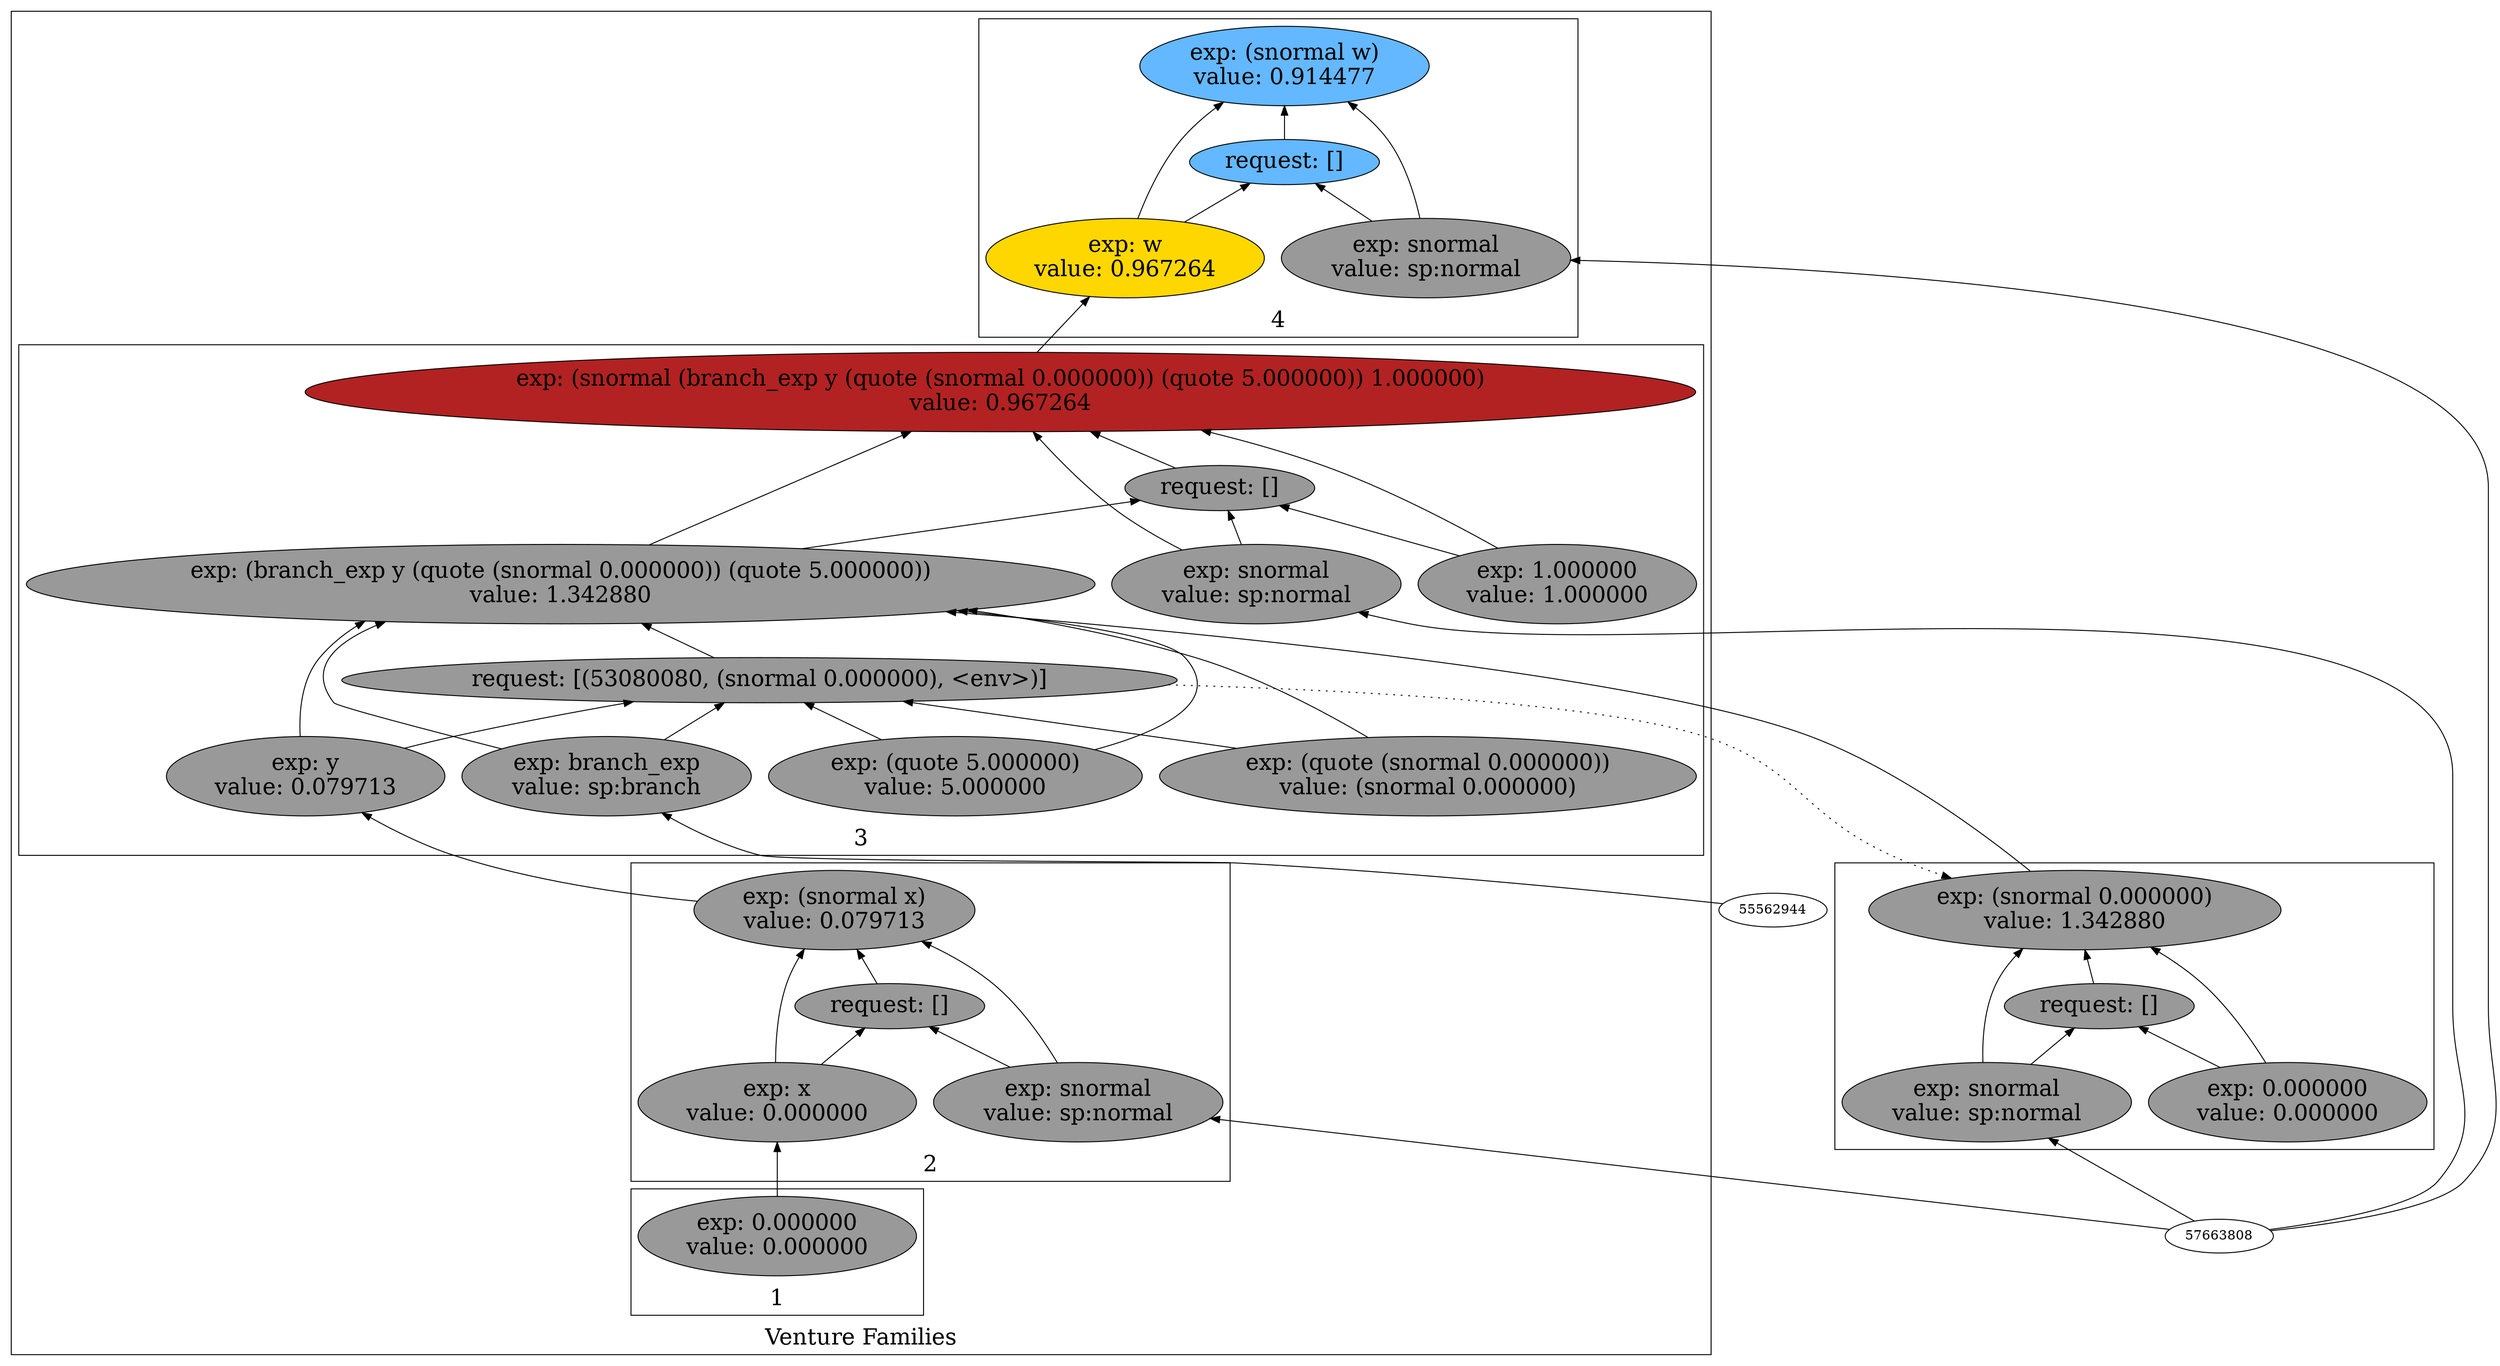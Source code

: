 digraph {
rankdir=BT
fontsize=24
subgraph cluster1 {
label="Venture Families"
subgraph cluster2 {
label="1"
"49603280"["fillcolor"="grey60" "fontsize"="24" "label"="exp: 0.000000\nvalue: 0.000000" "shape"="ellipse" "style"="filled" ]
}

subgraph cluster3 {
label="2"
"49578432"["fillcolor"="grey60" "fontsize"="24" "label"="exp: (snormal x)\nvalue: 0.079713" "shape"="ellipse" "style"="filled" ]
"49548896"["fillcolor"="grey60" "fontsize"="24" "label"="request: []" "shape"="ellipse" "style"="filled" ]
"57660304"["fillcolor"="grey60" "fontsize"="24" "label"="exp: snormal\nvalue: sp:normal" "shape"="ellipse" "style"="filled" ]
"52681840"["fillcolor"="grey60" "fontsize"="24" "label"="exp: x\nvalue: 0.000000" "shape"="ellipse" "style"="filled" ]
}

subgraph cluster4 {
label="3"
"52397680"["fillcolor"="firebrick" "fontsize"="24" "label"="exp: (snormal (branch_exp y (quote (snormal 0.000000)) (quote 5.000000)) 1.000000)\nvalue: 0.967264" "shape"="ellipse" "style"="filled" ]
"50247536"["fillcolor"="grey60" "fontsize"="24" "label"="request: []" "shape"="ellipse" "style"="filled" ]
"53333456"["fillcolor"="grey60" "fontsize"="24" "label"="exp: snormal\nvalue: sp:normal" "shape"="ellipse" "style"="filled" ]
"53215552"["fillcolor"="grey60" "fontsize"="24" "label"="exp: (branch_exp y (quote (snormal 0.000000)) (quote 5.000000))\nvalue: 1.342880" "shape"="ellipse" "style"="filled" ]
"53080080"["fillcolor"="grey60" "fontsize"="24" "label"="request: [(53080080, (snormal 0.000000), <env>)]" "shape"="ellipse" "style"="filled" ]
"57253040"["fillcolor"="grey60" "fontsize"="24" "label"="exp: branch_exp\nvalue: sp:branch" "shape"="ellipse" "style"="filled" ]
"48783584"["fillcolor"="grey60" "fontsize"="24" "label"="exp: y\nvalue: 0.079713" "shape"="ellipse" "style"="filled" ]
"50481568"["fillcolor"="grey60" "fontsize"="24" "label"="exp: (quote (snormal 0.000000))\nvalue: (snormal 0.000000)" "shape"="ellipse" "style"="filled" ]
"53080768"["fillcolor"="grey60" "fontsize"="24" "label"="exp: (quote 5.000000)\nvalue: 5.000000" "shape"="ellipse" "style"="filled" ]
"55107072"["fillcolor"="grey60" "fontsize"="24" "label"="exp: 1.000000\nvalue: 1.000000" "shape"="ellipse" "style"="filled" ]
}

subgraph cluster5 {
label="4"
"53296304"["fillcolor"="steelblue1" "fontsize"="24" "label"="exp: (snormal w)\nvalue: 0.914477" "shape"="ellipse" "style"="filled" ]
"58648144"["fillcolor"="steelblue1" "fontsize"="24" "label"="request: []" "shape"="ellipse" "style"="filled" ]
"52404240"["fillcolor"="grey60" "fontsize"="24" "label"="exp: snormal\nvalue: sp:normal" "shape"="ellipse" "style"="filled" ]
"49620848"["fillcolor"="gold" "fontsize"="24" "label"="exp: w\nvalue: 0.967264" "shape"="ellipse" "style"="filled" ]
}

}

subgraph cluster6 {
label=""
"54608032"["fillcolor"="grey60" "fontsize"="24" "label"="exp: (snormal 0.000000)\nvalue: 1.342880" "shape"="ellipse" "style"="filled" ]
"55036928"["fillcolor"="grey60" "fontsize"="24" "label"="request: []" "shape"="ellipse" "style"="filled" ]
"53085776"["fillcolor"="grey60" "fontsize"="24" "label"="exp: snormal\nvalue: sp:normal" "shape"="ellipse" "style"="filled" ]
"58183536"["fillcolor"="grey60" "fontsize"="24" "label"="exp: 0.000000\nvalue: 0.000000" "shape"="ellipse" "style"="filled" ]
}

"57660304" -> "49578432"["arrowhead"="normal" "color"="black" "constraint"="true" "style"="solid" ]
"57660304" -> "49548896"["arrowhead"="normal" "color"="black" "constraint"="true" "style"="solid" ]
"57663808" -> "57660304"["arrowhead"="normal" "color"="black" "constraint"="true" "style"="solid" ]
"52681840" -> "49578432"["arrowhead"="normal" "color"="black" "constraint"="true" "style"="solid" ]
"52681840" -> "49548896"["arrowhead"="normal" "color"="black" "constraint"="true" "style"="solid" ]
"49603280" -> "52681840"["arrowhead"="normal" "color"="black" "constraint"="true" "style"="solid" ]
"49548896" -> "49578432"["arrowhead"="normal" "color"="black" "constraint"="true" "style"="solid" ]
"53333456" -> "52397680"["arrowhead"="normal" "color"="black" "constraint"="true" "style"="solid" ]
"53333456" -> "50247536"["arrowhead"="normal" "color"="black" "constraint"="true" "style"="solid" ]
"57663808" -> "53333456"["arrowhead"="normal" "color"="black" "constraint"="true" "style"="solid" ]
"53215552" -> "52397680"["arrowhead"="normal" "color"="black" "constraint"="true" "style"="solid" ]
"53215552" -> "50247536"["arrowhead"="normal" "color"="black" "constraint"="true" "style"="solid" ]
"57253040" -> "53215552"["arrowhead"="normal" "color"="black" "constraint"="true" "style"="solid" ]
"57253040" -> "53080080"["arrowhead"="normal" "color"="black" "constraint"="true" "style"="solid" ]
"55562944" -> "57253040"["arrowhead"="normal" "color"="black" "constraint"="true" "style"="solid" ]
"48783584" -> "53215552"["arrowhead"="normal" "color"="black" "constraint"="true" "style"="solid" ]
"48783584" -> "53080080"["arrowhead"="normal" "color"="black" "constraint"="true" "style"="solid" ]
"49578432" -> "48783584"["arrowhead"="normal" "color"="black" "constraint"="true" "style"="solid" ]
"50481568" -> "53215552"["arrowhead"="normal" "color"="black" "constraint"="true" "style"="solid" ]
"50481568" -> "53080080"["arrowhead"="normal" "color"="black" "constraint"="true" "style"="solid" ]
"53080768" -> "53215552"["arrowhead"="normal" "color"="black" "constraint"="true" "style"="solid" ]
"53080768" -> "53080080"["arrowhead"="normal" "color"="black" "constraint"="true" "style"="solid" ]
"53080080" -> "53215552"["arrowhead"="normal" "color"="black" "constraint"="true" "style"="solid" ]
"54608032" -> "53215552"["arrowhead"="normal" "color"="black" "constraint"="true" "style"="solid" ]
"53080080" -> "54608032"["arrowhead"="normal" "color"="black" "constraint"="false" "style"="dotted" ]
"55107072" -> "52397680"["arrowhead"="normal" "color"="black" "constraint"="true" "style"="solid" ]
"55107072" -> "50247536"["arrowhead"="normal" "color"="black" "constraint"="true" "style"="solid" ]
"50247536" -> "52397680"["arrowhead"="normal" "color"="black" "constraint"="true" "style"="solid" ]
"52404240" -> "53296304"["arrowhead"="normal" "color"="black" "constraint"="true" "style"="solid" ]
"52404240" -> "58648144"["arrowhead"="normal" "color"="black" "constraint"="true" "style"="solid" ]
"57663808" -> "52404240"["arrowhead"="normal" "color"="black" "constraint"="true" "style"="solid" ]
"49620848" -> "53296304"["arrowhead"="normal" "color"="black" "constraint"="true" "style"="solid" ]
"49620848" -> "58648144"["arrowhead"="normal" "color"="black" "constraint"="true" "style"="solid" ]
"52397680" -> "49620848"["arrowhead"="normal" "color"="black" "constraint"="true" "style"="solid" ]
"58648144" -> "53296304"["arrowhead"="normal" "color"="black" "constraint"="true" "style"="solid" ]
"53085776" -> "54608032"["arrowhead"="normal" "color"="black" "constraint"="true" "style"="solid" ]
"53085776" -> "55036928"["arrowhead"="normal" "color"="black" "constraint"="true" "style"="solid" ]
"57663808" -> "53085776"["arrowhead"="normal" "color"="black" "constraint"="true" "style"="solid" ]
"58183536" -> "54608032"["arrowhead"="normal" "color"="black" "constraint"="true" "style"="solid" ]
"58183536" -> "55036928"["arrowhead"="normal" "color"="black" "constraint"="true" "style"="solid" ]
"55036928" -> "54608032"["arrowhead"="normal" "color"="black" "constraint"="true" "style"="solid" ]

}